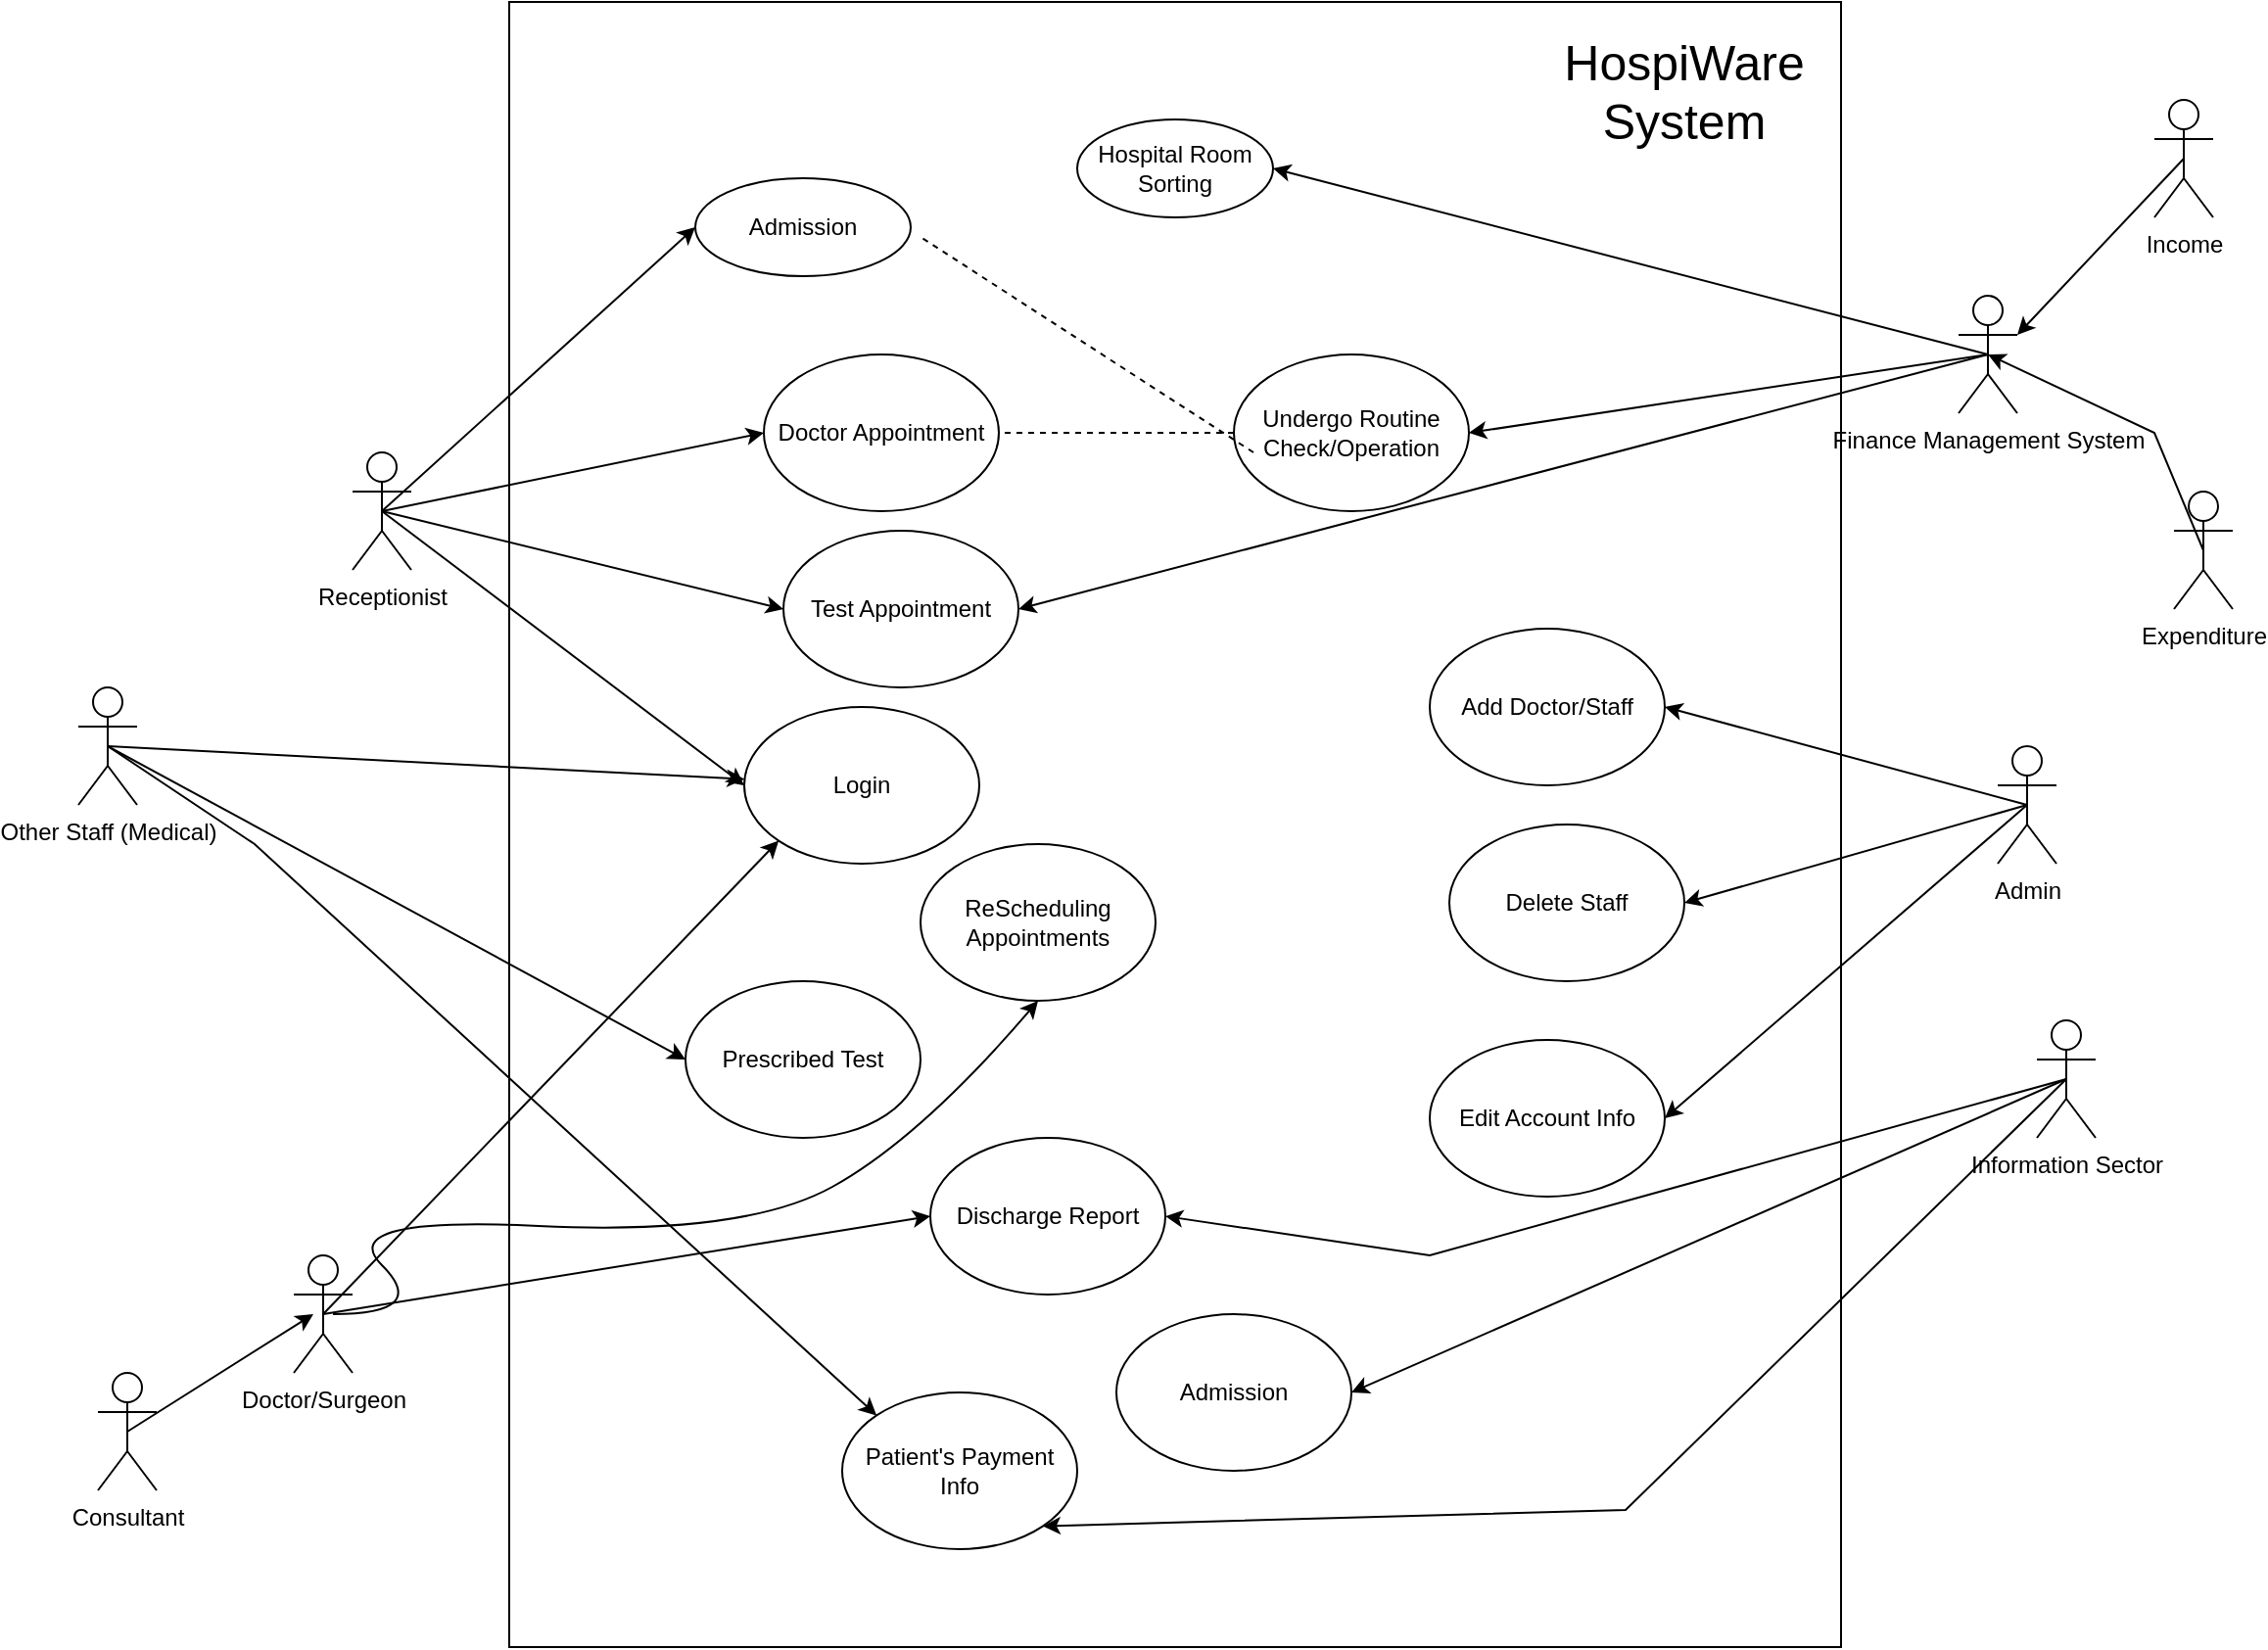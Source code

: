 <mxfile version="20.8.13" type="github">
  <diagram name="Page-1" id="79C8ItEHoG9UGgvcIin0">
    <mxGraphModel dx="1955" dy="1617" grid="1" gridSize="10" guides="1" tooltips="1" connect="1" arrows="1" fold="1" page="1" pageScale="1" pageWidth="850" pageHeight="1100" math="0" shadow="0">
      <root>
        <mxCell id="0" />
        <mxCell id="1" parent="0" />
        <mxCell id="EKeSIN89vDWcd_4QjRBw-58" value="" style="rounded=0;whiteSpace=wrap;html=1;" vertex="1" parent="1">
          <mxGeometry x="90" y="-130" width="680" height="840" as="geometry" />
        </mxCell>
        <mxCell id="EKeSIN89vDWcd_4QjRBw-1" value="Hospital Room Sorting" style="ellipse;whiteSpace=wrap;html=1;" vertex="1" parent="1">
          <mxGeometry x="380" y="-70" width="100" height="50" as="geometry" />
        </mxCell>
        <mxCell id="EKeSIN89vDWcd_4QjRBw-2" value="Undergo Routine Check/Operation" style="ellipse;whiteSpace=wrap;html=1;" vertex="1" parent="1">
          <mxGeometry x="460" y="50" width="120" height="80" as="geometry" />
        </mxCell>
        <mxCell id="EKeSIN89vDWcd_4QjRBw-3" value="Admission" style="ellipse;whiteSpace=wrap;html=1;" vertex="1" parent="1">
          <mxGeometry x="185" y="-40" width="110" height="50" as="geometry" />
        </mxCell>
        <mxCell id="EKeSIN89vDWcd_4QjRBw-4" value="Doctor Appointment" style="ellipse;whiteSpace=wrap;html=1;" vertex="1" parent="1">
          <mxGeometry x="220" y="50" width="120" height="80" as="geometry" />
        </mxCell>
        <mxCell id="EKeSIN89vDWcd_4QjRBw-5" value="Test Appointment" style="ellipse;whiteSpace=wrap;html=1;" vertex="1" parent="1">
          <mxGeometry x="230" y="140" width="120" height="80" as="geometry" />
        </mxCell>
        <mxCell id="EKeSIN89vDWcd_4QjRBw-6" value="Add Doctor/Staff" style="ellipse;whiteSpace=wrap;html=1;" vertex="1" parent="1">
          <mxGeometry x="560" y="190" width="120" height="80" as="geometry" />
        </mxCell>
        <mxCell id="EKeSIN89vDWcd_4QjRBw-7" value="Edit Account Info" style="ellipse;whiteSpace=wrap;html=1;" vertex="1" parent="1">
          <mxGeometry x="560" y="400" width="120" height="80" as="geometry" />
        </mxCell>
        <mxCell id="EKeSIN89vDWcd_4QjRBw-8" value="Login" style="ellipse;whiteSpace=wrap;html=1;" vertex="1" parent="1">
          <mxGeometry x="210" y="230" width="120" height="80" as="geometry" />
        </mxCell>
        <mxCell id="EKeSIN89vDWcd_4QjRBw-9" value="ReScheduling Appointments" style="ellipse;whiteSpace=wrap;html=1;" vertex="1" parent="1">
          <mxGeometry x="300" y="300" width="120" height="80" as="geometry" />
        </mxCell>
        <mxCell id="EKeSIN89vDWcd_4QjRBw-10" value="Discharge Report" style="ellipse;whiteSpace=wrap;html=1;" vertex="1" parent="1">
          <mxGeometry x="305" y="450" width="120" height="80" as="geometry" />
        </mxCell>
        <mxCell id="EKeSIN89vDWcd_4QjRBw-11" value="Prescribed Test" style="ellipse;whiteSpace=wrap;html=1;" vertex="1" parent="1">
          <mxGeometry x="180" y="370" width="120" height="80" as="geometry" />
        </mxCell>
        <mxCell id="EKeSIN89vDWcd_4QjRBw-12" value="Admission" style="ellipse;whiteSpace=wrap;html=1;" vertex="1" parent="1">
          <mxGeometry x="400" y="540" width="120" height="80" as="geometry" />
        </mxCell>
        <mxCell id="EKeSIN89vDWcd_4QjRBw-13" value="Patient&#39;s Payment Info" style="ellipse;whiteSpace=wrap;html=1;" vertex="1" parent="1">
          <mxGeometry x="260" y="580" width="120" height="80" as="geometry" />
        </mxCell>
        <mxCell id="EKeSIN89vDWcd_4QjRBw-14" value="Delete Staff" style="ellipse;whiteSpace=wrap;html=1;" vertex="1" parent="1">
          <mxGeometry x="570" y="290" width="120" height="80" as="geometry" />
        </mxCell>
        <mxCell id="EKeSIN89vDWcd_4QjRBw-24" style="edgeStyle=none;rounded=0;orthogonalLoop=1;jettySize=auto;html=1;exitX=0.5;exitY=0.5;exitDx=0;exitDy=0;exitPerimeter=0;entryX=0;entryY=0.5;entryDx=0;entryDy=0;" edge="1" parent="1" source="EKeSIN89vDWcd_4QjRBw-17" target="EKeSIN89vDWcd_4QjRBw-3">
          <mxGeometry relative="1" as="geometry">
            <mxPoint x="70" y="100" as="targetPoint" />
          </mxGeometry>
        </mxCell>
        <mxCell id="EKeSIN89vDWcd_4QjRBw-25" style="edgeStyle=none;rounded=0;orthogonalLoop=1;jettySize=auto;html=1;exitX=0.5;exitY=0.5;exitDx=0;exitDy=0;exitPerimeter=0;entryX=0;entryY=0.5;entryDx=0;entryDy=0;" edge="1" parent="1" source="EKeSIN89vDWcd_4QjRBw-17" target="EKeSIN89vDWcd_4QjRBw-4">
          <mxGeometry relative="1" as="geometry" />
        </mxCell>
        <mxCell id="EKeSIN89vDWcd_4QjRBw-26" style="edgeStyle=none;rounded=0;orthogonalLoop=1;jettySize=auto;html=1;exitX=0.5;exitY=0.5;exitDx=0;exitDy=0;exitPerimeter=0;entryX=0;entryY=0.5;entryDx=0;entryDy=0;" edge="1" parent="1" source="EKeSIN89vDWcd_4QjRBw-17" target="EKeSIN89vDWcd_4QjRBw-5">
          <mxGeometry relative="1" as="geometry" />
        </mxCell>
        <mxCell id="EKeSIN89vDWcd_4QjRBw-27" style="edgeStyle=none;rounded=0;orthogonalLoop=1;jettySize=auto;html=1;exitX=0.5;exitY=0.5;exitDx=0;exitDy=0;exitPerimeter=0;entryX=0;entryY=0.5;entryDx=0;entryDy=0;" edge="1" parent="1" source="EKeSIN89vDWcd_4QjRBw-17" target="EKeSIN89vDWcd_4QjRBw-8">
          <mxGeometry relative="1" as="geometry" />
        </mxCell>
        <mxCell id="EKeSIN89vDWcd_4QjRBw-17" value="Receptionist" style="shape=umlActor;verticalLabelPosition=bottom;verticalAlign=top;html=1;outlineConnect=0;" vertex="1" parent="1">
          <mxGeometry x="10" y="100" width="30" height="60" as="geometry" />
        </mxCell>
        <mxCell id="EKeSIN89vDWcd_4QjRBw-28" style="edgeStyle=none;rounded=0;orthogonalLoop=1;jettySize=auto;html=1;exitX=0.5;exitY=0.5;exitDx=0;exitDy=0;exitPerimeter=0;" edge="1" parent="1" source="EKeSIN89vDWcd_4QjRBw-18" target="EKeSIN89vDWcd_4QjRBw-8">
          <mxGeometry relative="1" as="geometry" />
        </mxCell>
        <mxCell id="EKeSIN89vDWcd_4QjRBw-30" style="edgeStyle=none;rounded=0;orthogonalLoop=1;jettySize=auto;html=1;exitX=0.5;exitY=0.5;exitDx=0;exitDy=0;exitPerimeter=0;entryX=0;entryY=0;entryDx=0;entryDy=0;" edge="1" parent="1" source="EKeSIN89vDWcd_4QjRBw-18" target="EKeSIN89vDWcd_4QjRBw-13">
          <mxGeometry relative="1" as="geometry">
            <Array as="points">
              <mxPoint x="-40" y="300" />
            </Array>
          </mxGeometry>
        </mxCell>
        <mxCell id="EKeSIN89vDWcd_4QjRBw-31" style="edgeStyle=none;rounded=0;orthogonalLoop=1;jettySize=auto;html=1;exitX=0.5;exitY=0.5;exitDx=0;exitDy=0;exitPerimeter=0;entryX=0;entryY=0.5;entryDx=0;entryDy=0;" edge="1" parent="1" source="EKeSIN89vDWcd_4QjRBw-18" target="EKeSIN89vDWcd_4QjRBw-11">
          <mxGeometry relative="1" as="geometry" />
        </mxCell>
        <mxCell id="EKeSIN89vDWcd_4QjRBw-18" value="Other Staff (Medical)" style="shape=umlActor;verticalLabelPosition=bottom;verticalAlign=top;html=1;outlineConnect=0;" vertex="1" parent="1">
          <mxGeometry x="-130" y="220" width="30" height="60" as="geometry" />
        </mxCell>
        <mxCell id="EKeSIN89vDWcd_4QjRBw-33" style="edgeStyle=none;rounded=0;orthogonalLoop=1;jettySize=auto;html=1;exitX=0.5;exitY=0.5;exitDx=0;exitDy=0;exitPerimeter=0;entryX=0;entryY=1;entryDx=0;entryDy=0;" edge="1" parent="1" source="EKeSIN89vDWcd_4QjRBw-19" target="EKeSIN89vDWcd_4QjRBw-8">
          <mxGeometry relative="1" as="geometry" />
        </mxCell>
        <mxCell id="EKeSIN89vDWcd_4QjRBw-34" style="edgeStyle=none;rounded=0;orthogonalLoop=1;jettySize=auto;html=1;exitX=0.5;exitY=0.5;exitDx=0;exitDy=0;exitPerimeter=0;entryX=0;entryY=0.5;entryDx=0;entryDy=0;" edge="1" parent="1" source="EKeSIN89vDWcd_4QjRBw-19" target="EKeSIN89vDWcd_4QjRBw-10">
          <mxGeometry relative="1" as="geometry" />
        </mxCell>
        <mxCell id="EKeSIN89vDWcd_4QjRBw-19" value="Doctor/Surgeon" style="shape=umlActor;verticalLabelPosition=bottom;verticalAlign=top;html=1;outlineConnect=0;" vertex="1" parent="1">
          <mxGeometry x="-20" y="510" width="30" height="60" as="geometry" />
        </mxCell>
        <mxCell id="EKeSIN89vDWcd_4QjRBw-23" style="rounded=0;orthogonalLoop=1;jettySize=auto;html=1;exitX=0.5;exitY=0.5;exitDx=0;exitDy=0;exitPerimeter=0;" edge="1" parent="1" source="EKeSIN89vDWcd_4QjRBw-21">
          <mxGeometry relative="1" as="geometry">
            <mxPoint x="-10" y="540" as="targetPoint" />
          </mxGeometry>
        </mxCell>
        <mxCell id="EKeSIN89vDWcd_4QjRBw-21" value="Consultant" style="shape=umlActor;verticalLabelPosition=bottom;verticalAlign=top;html=1;outlineConnect=0;" vertex="1" parent="1">
          <mxGeometry x="-120" y="570" width="30" height="60" as="geometry" />
        </mxCell>
        <mxCell id="EKeSIN89vDWcd_4QjRBw-36" value="" style="curved=1;endArrow=classic;html=1;rounded=0;entryX=0.5;entryY=1;entryDx=0;entryDy=0;" edge="1" parent="1" target="EKeSIN89vDWcd_4QjRBw-9">
          <mxGeometry width="50" height="50" relative="1" as="geometry">
            <mxPoint y="540" as="sourcePoint" />
            <mxPoint x="350" y="440" as="targetPoint" />
            <Array as="points">
              <mxPoint x="50" y="540" />
              <mxPoint y="490" />
              <mxPoint x="210" y="500" />
              <mxPoint x="300" y="450" />
            </Array>
          </mxGeometry>
        </mxCell>
        <mxCell id="EKeSIN89vDWcd_4QjRBw-37" value="" style="endArrow=none;dashed=1;html=1;rounded=0;entryX=1;entryY=0.5;entryDx=0;entryDy=0;" edge="1" parent="1" target="EKeSIN89vDWcd_4QjRBw-4">
          <mxGeometry width="50" height="50" relative="1" as="geometry">
            <mxPoint x="460" y="90" as="sourcePoint" />
            <mxPoint x="370" y="100" as="targetPoint" />
          </mxGeometry>
        </mxCell>
        <mxCell id="EKeSIN89vDWcd_4QjRBw-38" value="" style="endArrow=none;dashed=1;html=1;rounded=0;" edge="1" parent="1">
          <mxGeometry width="50" height="50" relative="1" as="geometry">
            <mxPoint x="470" y="100" as="sourcePoint" />
            <mxPoint x="300" y="-10" as="targetPoint" />
          </mxGeometry>
        </mxCell>
        <mxCell id="EKeSIN89vDWcd_4QjRBw-48" style="edgeStyle=none;rounded=0;orthogonalLoop=1;jettySize=auto;html=1;exitX=0.5;exitY=0.5;exitDx=0;exitDy=0;exitPerimeter=0;entryX=1;entryY=0.333;entryDx=0;entryDy=0;entryPerimeter=0;" edge="1" parent="1" source="EKeSIN89vDWcd_4QjRBw-39" target="EKeSIN89vDWcd_4QjRBw-43">
          <mxGeometry relative="1" as="geometry" />
        </mxCell>
        <mxCell id="EKeSIN89vDWcd_4QjRBw-39" value="Income" style="shape=umlActor;verticalLabelPosition=bottom;verticalAlign=top;html=1;outlineConnect=0;" vertex="1" parent="1">
          <mxGeometry x="930" y="-80" width="30" height="60" as="geometry" />
        </mxCell>
        <mxCell id="EKeSIN89vDWcd_4QjRBw-52" style="edgeStyle=none;rounded=0;orthogonalLoop=1;jettySize=auto;html=1;exitX=0.5;exitY=0.5;exitDx=0;exitDy=0;exitPerimeter=0;entryX=1;entryY=0.5;entryDx=0;entryDy=0;" edge="1" parent="1" source="EKeSIN89vDWcd_4QjRBw-40" target="EKeSIN89vDWcd_4QjRBw-6">
          <mxGeometry relative="1" as="geometry" />
        </mxCell>
        <mxCell id="EKeSIN89vDWcd_4QjRBw-53" style="edgeStyle=none;rounded=0;orthogonalLoop=1;jettySize=auto;html=1;exitX=0.5;exitY=0.5;exitDx=0;exitDy=0;exitPerimeter=0;entryX=1;entryY=0.5;entryDx=0;entryDy=0;" edge="1" parent="1" source="EKeSIN89vDWcd_4QjRBw-40" target="EKeSIN89vDWcd_4QjRBw-14">
          <mxGeometry relative="1" as="geometry" />
        </mxCell>
        <mxCell id="EKeSIN89vDWcd_4QjRBw-54" style="edgeStyle=none;rounded=0;orthogonalLoop=1;jettySize=auto;html=1;exitX=0.5;exitY=0.5;exitDx=0;exitDy=0;exitPerimeter=0;entryX=1;entryY=0.5;entryDx=0;entryDy=0;" edge="1" parent="1" source="EKeSIN89vDWcd_4QjRBw-40" target="EKeSIN89vDWcd_4QjRBw-7">
          <mxGeometry relative="1" as="geometry" />
        </mxCell>
        <mxCell id="EKeSIN89vDWcd_4QjRBw-40" value="Admin" style="shape=umlActor;verticalLabelPosition=bottom;verticalAlign=top;html=1;outlineConnect=0;" vertex="1" parent="1">
          <mxGeometry x="850" y="250" width="30" height="60" as="geometry" />
        </mxCell>
        <mxCell id="EKeSIN89vDWcd_4QjRBw-55" style="edgeStyle=none;rounded=0;orthogonalLoop=1;jettySize=auto;html=1;exitX=0.5;exitY=0.5;exitDx=0;exitDy=0;exitPerimeter=0;entryX=1;entryY=0.5;entryDx=0;entryDy=0;" edge="1" parent="1" source="EKeSIN89vDWcd_4QjRBw-41" target="EKeSIN89vDWcd_4QjRBw-12">
          <mxGeometry relative="1" as="geometry" />
        </mxCell>
        <mxCell id="EKeSIN89vDWcd_4QjRBw-56" style="edgeStyle=none;rounded=0;orthogonalLoop=1;jettySize=auto;html=1;exitX=0.5;exitY=0.5;exitDx=0;exitDy=0;exitPerimeter=0;entryX=1;entryY=0.5;entryDx=0;entryDy=0;" edge="1" parent="1" source="EKeSIN89vDWcd_4QjRBw-41" target="EKeSIN89vDWcd_4QjRBw-10">
          <mxGeometry relative="1" as="geometry">
            <Array as="points">
              <mxPoint x="560" y="510" />
            </Array>
          </mxGeometry>
        </mxCell>
        <mxCell id="EKeSIN89vDWcd_4QjRBw-57" style="edgeStyle=none;rounded=0;orthogonalLoop=1;jettySize=auto;html=1;exitX=0.5;exitY=0.5;exitDx=0;exitDy=0;exitPerimeter=0;entryX=1;entryY=1;entryDx=0;entryDy=0;" edge="1" parent="1" source="EKeSIN89vDWcd_4QjRBw-41" target="EKeSIN89vDWcd_4QjRBw-13">
          <mxGeometry relative="1" as="geometry">
            <Array as="points">
              <mxPoint x="660" y="640" />
            </Array>
          </mxGeometry>
        </mxCell>
        <mxCell id="EKeSIN89vDWcd_4QjRBw-41" value="Information Sector" style="shape=umlActor;verticalLabelPosition=bottom;verticalAlign=top;html=1;outlineConnect=0;" vertex="1" parent="1">
          <mxGeometry x="870" y="390" width="30" height="60" as="geometry" />
        </mxCell>
        <mxCell id="EKeSIN89vDWcd_4QjRBw-47" style="rounded=0;orthogonalLoop=1;jettySize=auto;html=1;exitX=0.5;exitY=0.5;exitDx=0;exitDy=0;exitPerimeter=0;entryX=0.5;entryY=0.5;entryDx=0;entryDy=0;entryPerimeter=0;" edge="1" parent="1" source="EKeSIN89vDWcd_4QjRBw-42" target="EKeSIN89vDWcd_4QjRBw-43">
          <mxGeometry relative="1" as="geometry">
            <Array as="points">
              <mxPoint x="930" y="90" />
            </Array>
          </mxGeometry>
        </mxCell>
        <mxCell id="EKeSIN89vDWcd_4QjRBw-42" value="Expenditure" style="shape=umlActor;verticalLabelPosition=bottom;verticalAlign=top;html=1;outlineConnect=0;" vertex="1" parent="1">
          <mxGeometry x="940" y="120" width="30" height="60" as="geometry" />
        </mxCell>
        <mxCell id="EKeSIN89vDWcd_4QjRBw-49" style="edgeStyle=none;rounded=0;orthogonalLoop=1;jettySize=auto;html=1;exitX=0.5;exitY=0.5;exitDx=0;exitDy=0;exitPerimeter=0;entryX=1;entryY=0.5;entryDx=0;entryDy=0;" edge="1" parent="1" source="EKeSIN89vDWcd_4QjRBw-43" target="EKeSIN89vDWcd_4QjRBw-1">
          <mxGeometry relative="1" as="geometry" />
        </mxCell>
        <mxCell id="EKeSIN89vDWcd_4QjRBw-50" style="edgeStyle=none;rounded=0;orthogonalLoop=1;jettySize=auto;html=1;exitX=0.5;exitY=0.5;exitDx=0;exitDy=0;exitPerimeter=0;entryX=1;entryY=0.5;entryDx=0;entryDy=0;" edge="1" parent="1" source="EKeSIN89vDWcd_4QjRBw-43" target="EKeSIN89vDWcd_4QjRBw-2">
          <mxGeometry relative="1" as="geometry" />
        </mxCell>
        <mxCell id="EKeSIN89vDWcd_4QjRBw-51" style="edgeStyle=none;rounded=0;orthogonalLoop=1;jettySize=auto;html=1;exitX=0.5;exitY=0.5;exitDx=0;exitDy=0;exitPerimeter=0;entryX=1;entryY=0.5;entryDx=0;entryDy=0;" edge="1" parent="1" source="EKeSIN89vDWcd_4QjRBw-43" target="EKeSIN89vDWcd_4QjRBw-5">
          <mxGeometry relative="1" as="geometry" />
        </mxCell>
        <mxCell id="EKeSIN89vDWcd_4QjRBw-43" value="Finance Management System&lt;br&gt;" style="shape=umlActor;verticalLabelPosition=bottom;verticalAlign=top;html=1;outlineConnect=0;" vertex="1" parent="1">
          <mxGeometry x="830" y="20" width="30" height="60" as="geometry" />
        </mxCell>
        <mxCell id="EKeSIN89vDWcd_4QjRBw-59" value="&lt;font style=&quot;font-size: 25px;&quot;&gt;HospiWare System&lt;/font&gt;" style="text;html=1;strokeColor=none;fillColor=none;align=center;verticalAlign=middle;whiteSpace=wrap;rounded=0;" vertex="1" parent="1">
          <mxGeometry x="660" y="-100" width="60" height="30" as="geometry" />
        </mxCell>
      </root>
    </mxGraphModel>
  </diagram>
</mxfile>
